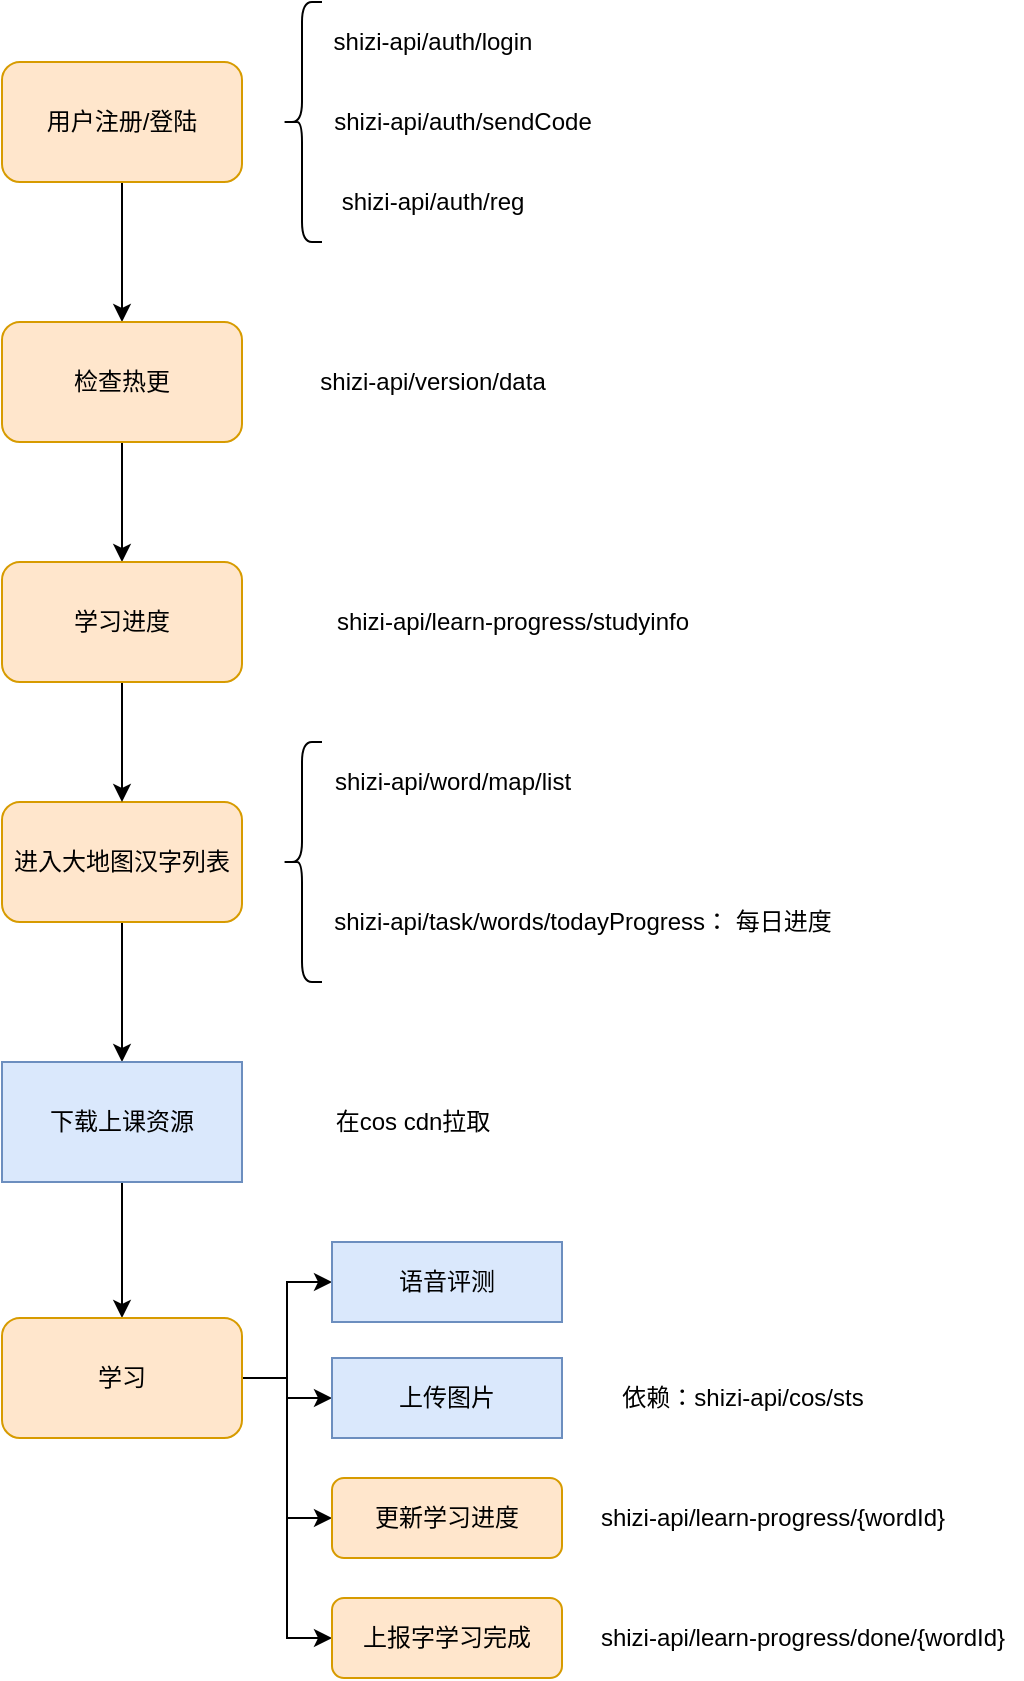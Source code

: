 <mxfile version="14.6.3" type="github">
  <diagram id="BoD8ie7A1RGsRP_UJSm3" name="Page-1">
    <mxGraphModel dx="1298" dy="1977" grid="1" gridSize="10" guides="1" tooltips="1" connect="1" arrows="1" fold="1" page="1" pageScale="1" pageWidth="827" pageHeight="1169" math="0" shadow="0">
      <root>
        <mxCell id="0" />
        <mxCell id="1" parent="0" />
        <mxCell id="OklkMPnPf6iY6UZ0dLUM-8" style="edgeStyle=orthogonalEdgeStyle;rounded=0;orthogonalLoop=1;jettySize=auto;html=1;" parent="1" source="OklkMPnPf6iY6UZ0dLUM-2" target="OklkMPnPf6iY6UZ0dLUM-27" edge="1">
          <mxGeometry relative="1" as="geometry">
            <mxPoint x="380" y="70" as="targetPoint" />
          </mxGeometry>
        </mxCell>
        <mxCell id="OklkMPnPf6iY6UZ0dLUM-2" value="用户注册/登陆" style="rounded=1;whiteSpace=wrap;html=1;fillColor=#ffe6cc;strokeColor=#d79b00;" parent="1" vertex="1">
          <mxGeometry x="320" y="-40" width="120" height="60" as="geometry" />
        </mxCell>
        <mxCell id="OklkMPnPf6iY6UZ0dLUM-3" value="" style="shape=curlyBracket;whiteSpace=wrap;html=1;rounded=1;" parent="1" vertex="1">
          <mxGeometry x="460" y="-70" width="20" height="120" as="geometry" />
        </mxCell>
        <mxCell id="OklkMPnPf6iY6UZ0dLUM-4" value="shizi-api/auth/login" style="text;html=1;align=center;verticalAlign=middle;resizable=0;points=[];autosize=1;strokeColor=none;" parent="1" vertex="1">
          <mxGeometry x="480" y="-60" width="110" height="20" as="geometry" />
        </mxCell>
        <mxCell id="OklkMPnPf6iY6UZ0dLUM-5" value="shizi-api/auth/sendCode" style="text;html=1;align=center;verticalAlign=middle;resizable=0;points=[];autosize=1;strokeColor=none;" parent="1" vertex="1">
          <mxGeometry x="480" y="-20" width="140" height="20" as="geometry" />
        </mxCell>
        <mxCell id="OklkMPnPf6iY6UZ0dLUM-6" value="shizi-api/auth/reg" style="text;html=1;align=center;verticalAlign=middle;resizable=0;points=[];autosize=1;strokeColor=none;" parent="1" vertex="1">
          <mxGeometry x="480" y="20" width="110" height="20" as="geometry" />
        </mxCell>
        <mxCell id="OklkMPnPf6iY6UZ0dLUM-12" style="edgeStyle=orthogonalEdgeStyle;rounded=0;orthogonalLoop=1;jettySize=auto;html=1;entryX=0.5;entryY=0;entryDx=0;entryDy=0;" parent="1" source="OklkMPnPf6iY6UZ0dLUM-7" target="OklkMPnPf6iY6UZ0dLUM-11" edge="1">
          <mxGeometry relative="1" as="geometry" />
        </mxCell>
        <mxCell id="OklkMPnPf6iY6UZ0dLUM-7" value="进入大地图汉字列表" style="rounded=1;whiteSpace=wrap;html=1;fillColor=#ffe6cc;strokeColor=#d79b00;" parent="1" vertex="1">
          <mxGeometry x="320" y="330" width="120" height="60" as="geometry" />
        </mxCell>
        <mxCell id="OklkMPnPf6iY6UZ0dLUM-10" value="shizi-api/word/map/list" style="text;html=1;align=center;verticalAlign=middle;resizable=0;points=[];autosize=1;strokeColor=none;" parent="1" vertex="1">
          <mxGeometry x="480" y="310" width="130" height="20" as="geometry" />
        </mxCell>
        <mxCell id="OklkMPnPf6iY6UZ0dLUM-16" style="edgeStyle=orthogonalEdgeStyle;rounded=0;orthogonalLoop=1;jettySize=auto;html=1;entryX=0.5;entryY=0;entryDx=0;entryDy=0;" parent="1" source="OklkMPnPf6iY6UZ0dLUM-11" target="OklkMPnPf6iY6UZ0dLUM-18" edge="1">
          <mxGeometry relative="1" as="geometry">
            <mxPoint x="380" y="620" as="targetPoint" />
          </mxGeometry>
        </mxCell>
        <mxCell id="OklkMPnPf6iY6UZ0dLUM-11" value="下载上课资源" style="rounded=0;whiteSpace=wrap;html=1;fillColor=#dae8fc;strokeColor=#6c8ebf;" parent="1" vertex="1">
          <mxGeometry x="320" y="460" width="120" height="60" as="geometry" />
        </mxCell>
        <mxCell id="OklkMPnPf6iY6UZ0dLUM-14" value="在cos cdn拉取" style="text;html=1;align=center;verticalAlign=middle;resizable=0;points=[];autosize=1;strokeColor=none;" parent="1" vertex="1">
          <mxGeometry x="480" y="480" width="90" height="20" as="geometry" />
        </mxCell>
        <mxCell id="OklkMPnPf6iY6UZ0dLUM-30" style="edgeStyle=orthogonalEdgeStyle;rounded=0;orthogonalLoop=1;jettySize=auto;html=1;entryX=0;entryY=0.5;entryDx=0;entryDy=0;" parent="1" source="OklkMPnPf6iY6UZ0dLUM-18" target="OklkMPnPf6iY6UZ0dLUM-20" edge="1">
          <mxGeometry relative="1" as="geometry" />
        </mxCell>
        <mxCell id="OklkMPnPf6iY6UZ0dLUM-31" style="edgeStyle=orthogonalEdgeStyle;rounded=0;orthogonalLoop=1;jettySize=auto;html=1;entryX=0;entryY=0.5;entryDx=0;entryDy=0;" parent="1" source="OklkMPnPf6iY6UZ0dLUM-18" target="OklkMPnPf6iY6UZ0dLUM-21" edge="1">
          <mxGeometry relative="1" as="geometry" />
        </mxCell>
        <mxCell id="OklkMPnPf6iY6UZ0dLUM-32" style="edgeStyle=orthogonalEdgeStyle;rounded=0;orthogonalLoop=1;jettySize=auto;html=1;entryX=0;entryY=0.5;entryDx=0;entryDy=0;" parent="1" source="OklkMPnPf6iY6UZ0dLUM-18" target="OklkMPnPf6iY6UZ0dLUM-19" edge="1">
          <mxGeometry relative="1" as="geometry" />
        </mxCell>
        <mxCell id="OklkMPnPf6iY6UZ0dLUM-33" style="edgeStyle=orthogonalEdgeStyle;rounded=0;orthogonalLoop=1;jettySize=auto;html=1;entryX=0;entryY=0.5;entryDx=0;entryDy=0;" parent="1" source="OklkMPnPf6iY6UZ0dLUM-18" target="OklkMPnPf6iY6UZ0dLUM-23" edge="1">
          <mxGeometry relative="1" as="geometry" />
        </mxCell>
        <mxCell id="OklkMPnPf6iY6UZ0dLUM-18" value="学习" style="rounded=1;whiteSpace=wrap;html=1;fillColor=#ffe6cc;strokeColor=#d79b00;" parent="1" vertex="1">
          <mxGeometry x="320" y="588" width="120" height="60" as="geometry" />
        </mxCell>
        <mxCell id="OklkMPnPf6iY6UZ0dLUM-19" value="更新学习进度" style="rounded=1;whiteSpace=wrap;html=1;fillColor=#ffe6cc;strokeColor=#d79b00;" parent="1" vertex="1">
          <mxGeometry x="485" y="668" width="115" height="40" as="geometry" />
        </mxCell>
        <mxCell id="OklkMPnPf6iY6UZ0dLUM-20" value="&lt;span&gt;语音评测&lt;/span&gt;" style="rounded=0;whiteSpace=wrap;html=1;fillColor=#dae8fc;strokeColor=#6c8ebf;" parent="1" vertex="1">
          <mxGeometry x="485" y="550" width="115" height="40" as="geometry" />
        </mxCell>
        <mxCell id="OklkMPnPf6iY6UZ0dLUM-21" value="上传图片" style="rounded=0;whiteSpace=wrap;html=1;fillColor=#dae8fc;strokeColor=#6c8ebf;" parent="1" vertex="1">
          <mxGeometry x="485" y="608" width="115" height="40" as="geometry" />
        </mxCell>
        <mxCell id="OklkMPnPf6iY6UZ0dLUM-22" value="shizi-api/learn-progress/{wordId}" style="text;html=1;align=center;verticalAlign=middle;resizable=0;points=[];autosize=1;strokeColor=none;" parent="1" vertex="1">
          <mxGeometry x="610" y="678" width="190" height="20" as="geometry" />
        </mxCell>
        <mxCell id="OklkMPnPf6iY6UZ0dLUM-23" value="上报字学习完成" style="rounded=1;whiteSpace=wrap;html=1;fillColor=#ffe6cc;strokeColor=#d79b00;" parent="1" vertex="1">
          <mxGeometry x="485" y="728" width="115" height="40" as="geometry" />
        </mxCell>
        <mxCell id="OklkMPnPf6iY6UZ0dLUM-24" value="shizi-api/learn-progress/done/{wordId}" style="text;html=1;align=center;verticalAlign=middle;resizable=0;points=[];autosize=1;strokeColor=none;" parent="1" vertex="1">
          <mxGeometry x="610" y="738" width="220" height="20" as="geometry" />
        </mxCell>
        <mxCell id="OklkMPnPf6iY6UZ0dLUM-25" value="" style="shape=curlyBracket;whiteSpace=wrap;html=1;rounded=1;" parent="1" vertex="1">
          <mxGeometry x="460" y="300" width="20" height="120" as="geometry" />
        </mxCell>
        <mxCell id="OklkMPnPf6iY6UZ0dLUM-26" value="shizi-api/task/words/todayProgress： 每日进度" style="text;html=1;align=center;verticalAlign=middle;resizable=0;points=[];autosize=1;strokeColor=none;" parent="1" vertex="1">
          <mxGeometry x="480" y="380" width="260" height="20" as="geometry" />
        </mxCell>
        <mxCell id="OklkMPnPf6iY6UZ0dLUM-29" style="edgeStyle=orthogonalEdgeStyle;rounded=0;orthogonalLoop=1;jettySize=auto;html=1;" parent="1" source="OklkMPnPf6iY6UZ0dLUM-27" edge="1">
          <mxGeometry relative="1" as="geometry">
            <mxPoint x="380" y="210" as="targetPoint" />
          </mxGeometry>
        </mxCell>
        <mxCell id="OklkMPnPf6iY6UZ0dLUM-27" value="检查热更" style="rounded=1;whiteSpace=wrap;html=1;fillColor=#ffe6cc;strokeColor=#d79b00;" parent="1" vertex="1">
          <mxGeometry x="320" y="90" width="120" height="60" as="geometry" />
        </mxCell>
        <mxCell id="OklkMPnPf6iY6UZ0dLUM-28" value="shizi-api/version/data" style="text;html=1;align=center;verticalAlign=middle;resizable=0;points=[];autosize=1;strokeColor=none;" parent="1" vertex="1">
          <mxGeometry x="470" y="110" width="130" height="20" as="geometry" />
        </mxCell>
        <mxCell id="OklkMPnPf6iY6UZ0dLUM-34" value="依赖：shizi-api/cos/sts" style="text;html=1;align=center;verticalAlign=middle;resizable=0;points=[];autosize=1;strokeColor=none;" parent="1" vertex="1">
          <mxGeometry x="620" y="618" width="140" height="20" as="geometry" />
        </mxCell>
        <mxCell id="eEStB6bcNKEUfCNg8Fzb-2" style="edgeStyle=orthogonalEdgeStyle;rounded=0;orthogonalLoop=1;jettySize=auto;html=1;entryX=0.5;entryY=0;entryDx=0;entryDy=0;" edge="1" parent="1" source="eEStB6bcNKEUfCNg8Fzb-1" target="OklkMPnPf6iY6UZ0dLUM-7">
          <mxGeometry relative="1" as="geometry" />
        </mxCell>
        <mxCell id="eEStB6bcNKEUfCNg8Fzb-1" value="学习进度" style="rounded=1;whiteSpace=wrap;html=1;fillColor=#ffe6cc;strokeColor=#d79b00;" vertex="1" parent="1">
          <mxGeometry x="320" y="210" width="120" height="60" as="geometry" />
        </mxCell>
        <mxCell id="eEStB6bcNKEUfCNg8Fzb-3" value="&lt;div&gt;shizi-api/learn-progress/studyinfo&lt;/div&gt;" style="text;html=1;align=center;verticalAlign=middle;resizable=0;points=[];autosize=1;strokeColor=none;" vertex="1" parent="1">
          <mxGeometry x="480" y="230" width="190" height="20" as="geometry" />
        </mxCell>
      </root>
    </mxGraphModel>
  </diagram>
</mxfile>
